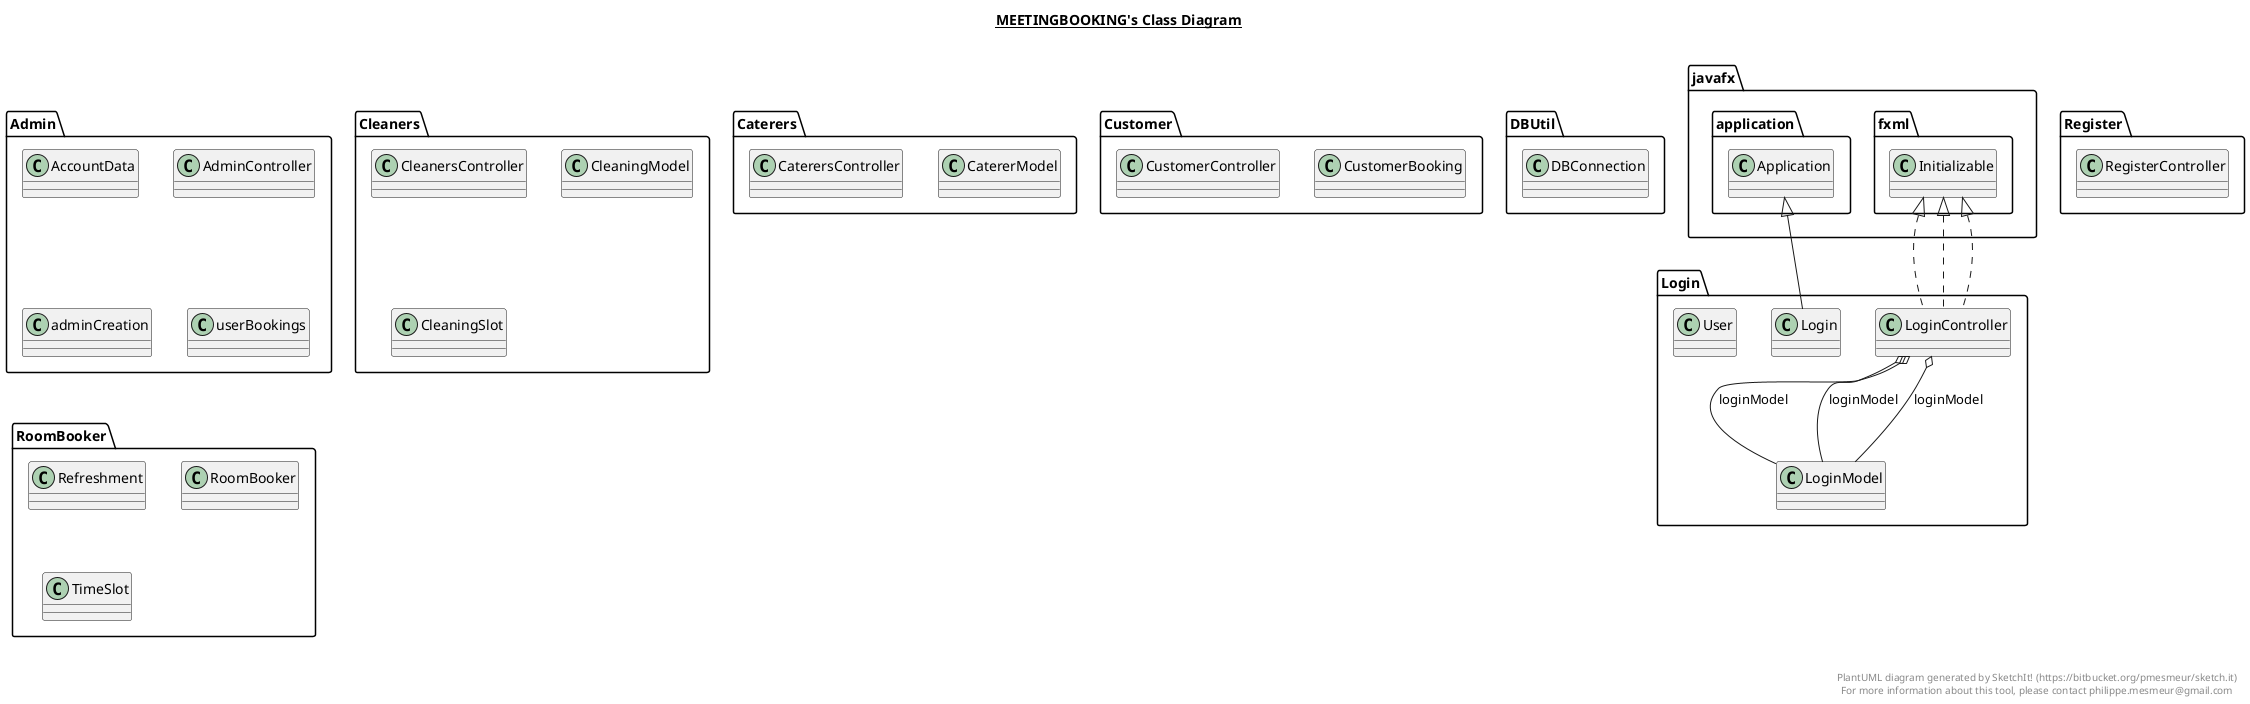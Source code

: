 @startuml

title __MEETINGBOOKING's Class Diagram__\n

  namespace Admin {
    class Admin.AccountData {
    }
  }
  

  namespace Admin {
    class Admin.AccountData {
    }
  }
  

  namespace Admin {
    class Admin.AdminController {
    }
  }
  

  namespace Admin {
    class Admin.AdminController {
    }
  }
  

  namespace Admin {
    class Admin.AdminController {
    }
  }
  

  namespace Admin {
    class Admin.AdminController {
    }
  }
  

  namespace Admin {
    class Admin.adminCreation {
    }
  }
  

  namespace Admin {
    class Admin.adminCreation {
    }
  }
  

  namespace Admin {
    class Admin.userBookings {
    }
  }
  

  namespace Admin {
    class Admin.userBookings {
    }
  }
  

  namespace Admin {
    class Admin.userBookings {
    }
  }
  

  namespace Caterers {
    class Caterers.CatererModel {
    }
  }
  

  namespace Caterers {
    class Caterers.CaterersController {
    }
  }
  

  namespace Cleaners {
    class Cleaners.CleanersController {
    }
  }
  

  namespace Cleaners {
    class Cleaners.CleaningModel {
    }
  }
  

  namespace Cleaners {
    class Cleaners.CleaningModel {
    }
  }
  

  namespace Cleaners {
    class Cleaners.CleaningSlot {
    }
  }
  

  namespace Customer {
    class Customer.CustomerBooking {
    }
  }
  

  namespace Customer {
    class Customer.CustomerBooking {
    }
  }
  

  namespace Customer {
    class Customer.CustomerBooking {
    }
  }
  

  namespace Customer {
    class Customer.CustomerBooking {
    }
  }
  

  namespace Customer {
    class Customer.CustomerBooking {
    }
  }
  

  namespace Customer {
    class Customer.CustomerBooking {
    }
  }
  

  namespace Customer {
    class Customer.CustomerBooking {
    }
  }
  

  namespace Customer {
    class Customer.CustomerController {
    }
  }
  

  namespace Customer {
    class Customer.CustomerController {
    }
  }
  

  namespace Customer {
    class Customer.CustomerController {
    }
  }
  

  namespace DBUtil {
    class DBUtil.DBConnection {
    }
  }
  

  namespace Login {
    class Login.Login {
    }
  }
  

  namespace Login {
    class Login.LoginController {
    }
  }
  

  namespace Login {
    class Login.LoginController {
    }
  }
  

  namespace Login {
    class Login.LoginController {
    }
  }
  

  namespace Login {
    class Login.LoginModel {
    }
  }
  

  namespace Login {
    class Login.LoginModel {
    }
  }
  

  namespace Login {
    class Login.LoginModel {
    }
  }
  

  namespace Login {
    class Login.LoginModel {
    }
  }
  

  namespace Login {
    class Login.User {
    }
  }
  

  namespace Login {
    class Login.User {
    }
  }
  

  namespace Login {
    class Login.User {
    }
  }
  

  namespace Register {
    class Register.RegisterController {
    }
  }
  

  namespace Register {
    class Register.RegisterController {
    }
  }
  

  namespace RoomBooker {
    class RoomBooker.Refreshment {
    }
  }
  

  namespace RoomBooker {
    class RoomBooker.RoomBooker {
    }
  }
  

  namespace RoomBooker {
    class RoomBooker.RoomBooker {
    }
  }
  

  namespace RoomBooker {
    class RoomBooker.RoomBooker {
    }
  }
  

  namespace RoomBooker {
    class RoomBooker.TimeSlot {
    }
  }
  

  Login.Login -up-|> javafx.application.Application
  Login.LoginController .up.|> javafx.fxml.Initializable
  Login.LoginController o-- Login.LoginModel : loginModel
  Login.LoginController .up.|> javafx.fxml.Initializable
  Login.LoginController o-- Login.LoginModel : loginModel
  Login.LoginController .up.|> javafx.fxml.Initializable
  Login.LoginController o-- Login.LoginModel : loginModel


right footer


PlantUML diagram generated by SketchIt! (https://bitbucket.org/pmesmeur/sketch.it)
For more information about this tool, please contact philippe.mesmeur@gmail.com
endfooter

@enduml
